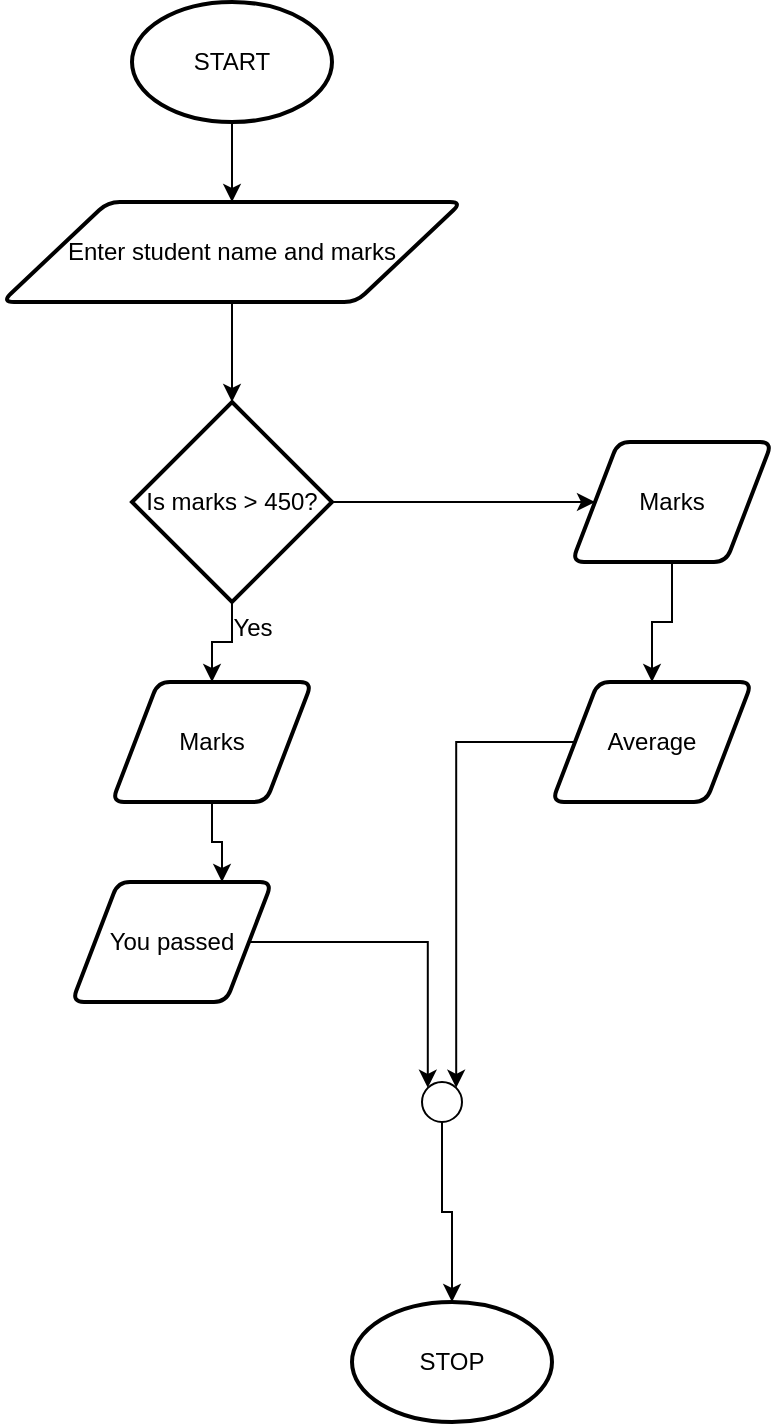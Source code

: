 <mxfile version="21.6.8" type="github">
  <diagram name="Page-1" id="Wp-GC0lVlDzV43v7d72w">
    <mxGraphModel dx="880" dy="459" grid="1" gridSize="10" guides="1" tooltips="1" connect="1" arrows="1" fold="1" page="1" pageScale="1" pageWidth="850" pageHeight="1100" math="0" shadow="0">
      <root>
        <mxCell id="0" />
        <mxCell id="1" parent="0" />
        <mxCell id="W0KzHSzw3Zj9FE3dSMdp-25" style="edgeStyle=orthogonalEdgeStyle;rounded=0;orthogonalLoop=1;jettySize=auto;html=1;" edge="1" parent="1" source="W0KzHSzw3Zj9FE3dSMdp-1" target="W0KzHSzw3Zj9FE3dSMdp-2">
          <mxGeometry relative="1" as="geometry" />
        </mxCell>
        <mxCell id="W0KzHSzw3Zj9FE3dSMdp-1" value="START" style="strokeWidth=2;html=1;shape=mxgraph.flowchart.start_1;whiteSpace=wrap;" vertex="1" parent="1">
          <mxGeometry x="350" y="40" width="100" height="60" as="geometry" />
        </mxCell>
        <mxCell id="W0KzHSzw3Zj9FE3dSMdp-6" style="edgeStyle=orthogonalEdgeStyle;rounded=0;orthogonalLoop=1;jettySize=auto;html=1;entryX=0.5;entryY=0;entryDx=0;entryDy=0;entryPerimeter=0;" edge="1" parent="1" source="W0KzHSzw3Zj9FE3dSMdp-2" target="W0KzHSzw3Zj9FE3dSMdp-3">
          <mxGeometry relative="1" as="geometry" />
        </mxCell>
        <mxCell id="W0KzHSzw3Zj9FE3dSMdp-2" value="Enter student name and marks" style="shape=parallelogram;html=1;strokeWidth=2;perimeter=parallelogramPerimeter;whiteSpace=wrap;rounded=1;arcSize=12;size=0.23;" vertex="1" parent="1">
          <mxGeometry x="285" y="140" width="230" height="50" as="geometry" />
        </mxCell>
        <mxCell id="W0KzHSzw3Zj9FE3dSMdp-7" style="edgeStyle=orthogonalEdgeStyle;rounded=0;orthogonalLoop=1;jettySize=auto;html=1;entryX=0.5;entryY=0;entryDx=0;entryDy=0;" edge="1" parent="1" source="W0KzHSzw3Zj9FE3dSMdp-3" target="W0KzHSzw3Zj9FE3dSMdp-4">
          <mxGeometry relative="1" as="geometry" />
        </mxCell>
        <mxCell id="W0KzHSzw3Zj9FE3dSMdp-11" style="edgeStyle=orthogonalEdgeStyle;rounded=0;orthogonalLoop=1;jettySize=auto;html=1;entryX=0;entryY=0.5;entryDx=0;entryDy=0;" edge="1" parent="1" source="W0KzHSzw3Zj9FE3dSMdp-3" target="W0KzHSzw3Zj9FE3dSMdp-10">
          <mxGeometry relative="1" as="geometry" />
        </mxCell>
        <mxCell id="W0KzHSzw3Zj9FE3dSMdp-3" value="Is marks &amp;gt; 450?" style="strokeWidth=2;html=1;shape=mxgraph.flowchart.decision;whiteSpace=wrap;" vertex="1" parent="1">
          <mxGeometry x="350" y="240" width="100" height="100" as="geometry" />
        </mxCell>
        <mxCell id="W0KzHSzw3Zj9FE3dSMdp-8" style="edgeStyle=orthogonalEdgeStyle;rounded=0;orthogonalLoop=1;jettySize=auto;html=1;entryX=0.75;entryY=0;entryDx=0;entryDy=0;" edge="1" parent="1" source="W0KzHSzw3Zj9FE3dSMdp-4" target="W0KzHSzw3Zj9FE3dSMdp-5">
          <mxGeometry relative="1" as="geometry" />
        </mxCell>
        <mxCell id="W0KzHSzw3Zj9FE3dSMdp-4" value="Marks" style="shape=parallelogram;html=1;strokeWidth=2;perimeter=parallelogramPerimeter;whiteSpace=wrap;rounded=1;arcSize=12;size=0.23;" vertex="1" parent="1">
          <mxGeometry x="340" y="380" width="100" height="60" as="geometry" />
        </mxCell>
        <mxCell id="W0KzHSzw3Zj9FE3dSMdp-21" style="edgeStyle=orthogonalEdgeStyle;rounded=0;orthogonalLoop=1;jettySize=auto;html=1;entryX=0.145;entryY=0.145;entryDx=0;entryDy=0;entryPerimeter=0;" edge="1" parent="1" source="W0KzHSzw3Zj9FE3dSMdp-5" target="W0KzHSzw3Zj9FE3dSMdp-16">
          <mxGeometry relative="1" as="geometry" />
        </mxCell>
        <mxCell id="W0KzHSzw3Zj9FE3dSMdp-5" value="You passed" style="shape=parallelogram;html=1;strokeWidth=2;perimeter=parallelogramPerimeter;whiteSpace=wrap;rounded=1;arcSize=12;size=0.23;" vertex="1" parent="1">
          <mxGeometry x="320" y="480" width="100" height="60" as="geometry" />
        </mxCell>
        <mxCell id="W0KzHSzw3Zj9FE3dSMdp-9" value="Yes" style="text;html=1;align=center;verticalAlign=middle;resizable=0;points=[];autosize=1;strokeColor=none;fillColor=none;" vertex="1" parent="1">
          <mxGeometry x="390" y="338" width="40" height="30" as="geometry" />
        </mxCell>
        <mxCell id="W0KzHSzw3Zj9FE3dSMdp-13" style="edgeStyle=orthogonalEdgeStyle;rounded=0;orthogonalLoop=1;jettySize=auto;html=1;entryX=0.5;entryY=0;entryDx=0;entryDy=0;" edge="1" parent="1" source="W0KzHSzw3Zj9FE3dSMdp-10" target="W0KzHSzw3Zj9FE3dSMdp-12">
          <mxGeometry relative="1" as="geometry" />
        </mxCell>
        <mxCell id="W0KzHSzw3Zj9FE3dSMdp-10" value="Marks" style="shape=parallelogram;html=1;strokeWidth=2;perimeter=parallelogramPerimeter;whiteSpace=wrap;rounded=1;arcSize=12;size=0.23;" vertex="1" parent="1">
          <mxGeometry x="570" y="260" width="100" height="60" as="geometry" />
        </mxCell>
        <mxCell id="W0KzHSzw3Zj9FE3dSMdp-20" style="edgeStyle=orthogonalEdgeStyle;rounded=0;orthogonalLoop=1;jettySize=auto;html=1;entryX=0.855;entryY=0.145;entryDx=0;entryDy=0;entryPerimeter=0;" edge="1" parent="1" source="W0KzHSzw3Zj9FE3dSMdp-12" target="W0KzHSzw3Zj9FE3dSMdp-16">
          <mxGeometry relative="1" as="geometry" />
        </mxCell>
        <mxCell id="W0KzHSzw3Zj9FE3dSMdp-12" value="Average" style="shape=parallelogram;html=1;strokeWidth=2;perimeter=parallelogramPerimeter;whiteSpace=wrap;rounded=1;arcSize=12;size=0.23;" vertex="1" parent="1">
          <mxGeometry x="560" y="380" width="100" height="60" as="geometry" />
        </mxCell>
        <mxCell id="W0KzHSzw3Zj9FE3dSMdp-24" style="edgeStyle=orthogonalEdgeStyle;rounded=0;orthogonalLoop=1;jettySize=auto;html=1;" edge="1" parent="1" source="W0KzHSzw3Zj9FE3dSMdp-16" target="W0KzHSzw3Zj9FE3dSMdp-23">
          <mxGeometry relative="1" as="geometry" />
        </mxCell>
        <mxCell id="W0KzHSzw3Zj9FE3dSMdp-16" value="" style="verticalLabelPosition=bottom;verticalAlign=top;html=1;shape=mxgraph.flowchart.on-page_reference;" vertex="1" parent="1">
          <mxGeometry x="495" y="580" width="20" height="20" as="geometry" />
        </mxCell>
        <mxCell id="W0KzHSzw3Zj9FE3dSMdp-23" value="STOP" style="strokeWidth=2;html=1;shape=mxgraph.flowchart.start_1;whiteSpace=wrap;" vertex="1" parent="1">
          <mxGeometry x="460" y="690" width="100" height="60" as="geometry" />
        </mxCell>
      </root>
    </mxGraphModel>
  </diagram>
</mxfile>
